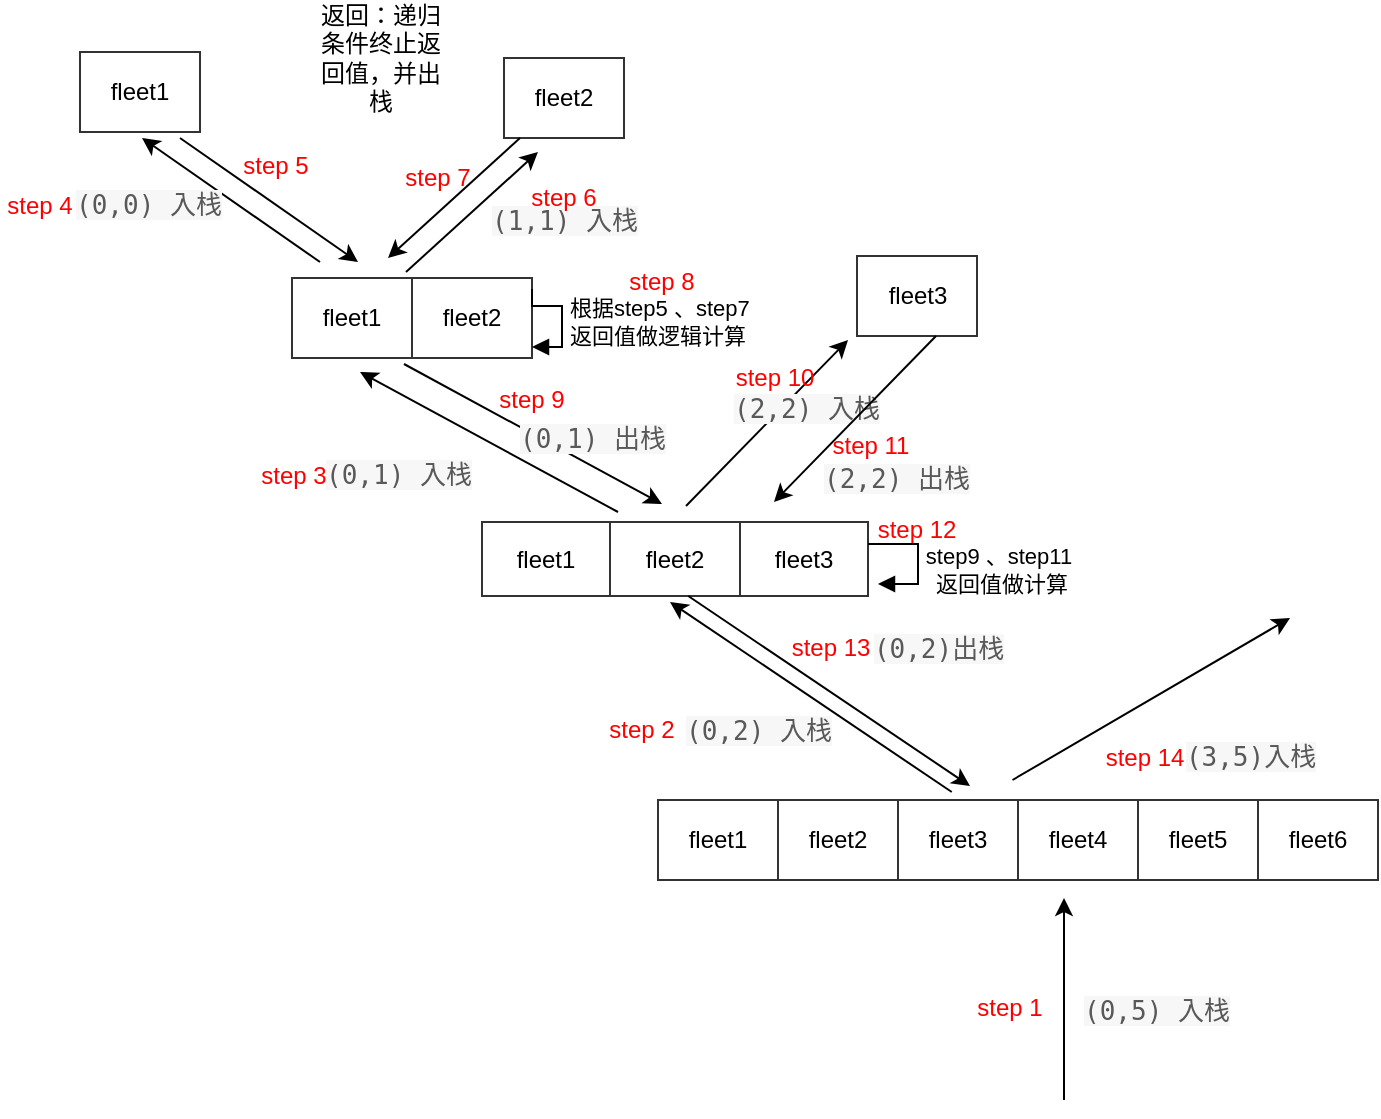 <mxfile version="13.6.3" type="github">
  <diagram id="Q27-jhYSoCZHdXZTkkZn" name="第 1 页">
    <mxGraphModel dx="946" dy="591" grid="0" gridSize="10" guides="1" tooltips="1" connect="1" arrows="1" fold="1" page="1" pageScale="1" pageWidth="1920" pageHeight="2200" math="0" shadow="0">
      <root>
        <mxCell id="0" />
        <mxCell id="1" parent="0" />
        <mxCell id="Pagb_1e_iWBXcoNiZ67y-1" value="" style="endArrow=classic;html=1;exitX=0.408;exitY=-0.1;exitDx=0;exitDy=0;exitPerimeter=0;" edge="1" parent="1" source="Pagb_1e_iWBXcoNiZ67y-3">
          <mxGeometry width="50" height="50" relative="1" as="geometry">
            <mxPoint x="636" y="1926" as="sourcePoint" />
            <mxPoint x="470" y="1834" as="targetPoint" />
          </mxGeometry>
        </mxCell>
        <mxCell id="Pagb_1e_iWBXcoNiZ67y-2" value="" style="shape=table;html=1;whiteSpace=wrap;startSize=0;container=1;collapsible=0;childLayout=tableLayout;strokeColor=#333333;" vertex="1" parent="1">
          <mxGeometry x="464" y="1933" width="360" height="40" as="geometry" />
        </mxCell>
        <mxCell id="Pagb_1e_iWBXcoNiZ67y-3" style="shape=partialRectangle;html=1;whiteSpace=wrap;collapsible=0;dropTarget=0;pointerEvents=0;fillColor=none;top=0;left=0;bottom=0;right=0;points=[[0,0.5],[1,0.5]];portConstraint=eastwest;" vertex="1" parent="Pagb_1e_iWBXcoNiZ67y-2">
          <mxGeometry width="360" height="40" as="geometry" />
        </mxCell>
        <mxCell id="Pagb_1e_iWBXcoNiZ67y-4" value="fleet1" style="shape=partialRectangle;html=1;whiteSpace=wrap;connectable=0;fillColor=none;top=0;left=0;bottom=0;right=0;overflow=hidden;" vertex="1" parent="Pagb_1e_iWBXcoNiZ67y-3">
          <mxGeometry width="60" height="40" as="geometry" />
        </mxCell>
        <mxCell id="Pagb_1e_iWBXcoNiZ67y-5" value="fleet2" style="shape=partialRectangle;html=1;whiteSpace=wrap;connectable=0;fillColor=none;top=0;left=0;bottom=0;right=0;overflow=hidden;" vertex="1" parent="Pagb_1e_iWBXcoNiZ67y-3">
          <mxGeometry x="60" width="60" height="40" as="geometry" />
        </mxCell>
        <mxCell id="Pagb_1e_iWBXcoNiZ67y-6" value="fleet3" style="shape=partialRectangle;html=1;whiteSpace=wrap;connectable=0;fillColor=none;top=0;left=0;bottom=0;right=0;overflow=hidden;" vertex="1" parent="Pagb_1e_iWBXcoNiZ67y-3">
          <mxGeometry x="120" width="60" height="40" as="geometry" />
        </mxCell>
        <mxCell id="Pagb_1e_iWBXcoNiZ67y-7" value="fleet4" style="shape=partialRectangle;html=1;whiteSpace=wrap;connectable=0;fillColor=none;top=0;left=0;bottom=0;right=0;overflow=hidden;" vertex="1" parent="Pagb_1e_iWBXcoNiZ67y-3">
          <mxGeometry x="180" width="60" height="40" as="geometry" />
        </mxCell>
        <mxCell id="Pagb_1e_iWBXcoNiZ67y-8" value="fleet5" style="shape=partialRectangle;html=1;whiteSpace=wrap;connectable=0;fillColor=none;top=0;left=0;bottom=0;right=0;overflow=hidden;" vertex="1" parent="Pagb_1e_iWBXcoNiZ67y-3">
          <mxGeometry x="240" width="60" height="40" as="geometry" />
        </mxCell>
        <mxCell id="Pagb_1e_iWBXcoNiZ67y-9" value="fleet6" style="shape=partialRectangle;html=1;whiteSpace=wrap;connectable=0;fillColor=none;top=0;left=0;bottom=0;right=0;overflow=hidden;" vertex="1" parent="Pagb_1e_iWBXcoNiZ67y-3">
          <mxGeometry x="300" width="60" height="40" as="geometry" />
        </mxCell>
        <mxCell id="Pagb_1e_iWBXcoNiZ67y-10" value="&lt;span style=&quot;color: rgb(89 , 89 , 89) ; font-family: monospace ; font-size: 13px ; text-align: justify ; background-color: rgb(247 , 247 , 247)&quot;&gt;(0,5) 入栈&lt;/span&gt;" style="text;html=1;align=center;verticalAlign=middle;resizable=0;points=[];autosize=1;" vertex="1" parent="1">
          <mxGeometry x="671" y="2029" width="83" height="18" as="geometry" />
        </mxCell>
        <mxCell id="Pagb_1e_iWBXcoNiZ67y-11" value="" style="endArrow=classic;html=1;" edge="1" parent="1">
          <mxGeometry width="50" height="50" relative="1" as="geometry">
            <mxPoint x="667" y="2083" as="sourcePoint" />
            <mxPoint x="667" y="1982" as="targetPoint" />
          </mxGeometry>
        </mxCell>
        <mxCell id="Pagb_1e_iWBXcoNiZ67y-12" value="&lt;span style=&quot;color: rgb(89 , 89 , 89) ; font-family: monospace ; font-size: 13px ; text-align: justify ; background-color: rgb(247 , 247 , 247)&quot;&gt;(0,2) 入栈&lt;/span&gt;" style="text;html=1;align=center;verticalAlign=middle;resizable=0;points=[];autosize=1;" vertex="1" parent="1">
          <mxGeometry x="472" y="1889" width="83" height="18" as="geometry" />
        </mxCell>
        <mxCell id="Pagb_1e_iWBXcoNiZ67y-13" value="" style="shape=table;html=1;whiteSpace=wrap;startSize=0;container=1;collapsible=0;childLayout=tableLayout;strokeColor=#333333;" vertex="1" parent="1">
          <mxGeometry x="376" y="1794" width="193" height="37" as="geometry" />
        </mxCell>
        <mxCell id="Pagb_1e_iWBXcoNiZ67y-14" value="" style="shape=partialRectangle;html=1;whiteSpace=wrap;collapsible=0;dropTarget=0;pointerEvents=0;fillColor=none;top=0;left=0;bottom=0;right=0;points=[[0,0.5],[1,0.5]];portConstraint=eastwest;" vertex="1" parent="Pagb_1e_iWBXcoNiZ67y-13">
          <mxGeometry width="193" height="37" as="geometry" />
        </mxCell>
        <mxCell id="Pagb_1e_iWBXcoNiZ67y-15" value="fleet1" style="shape=partialRectangle;html=1;whiteSpace=wrap;connectable=0;fillColor=none;top=0;left=0;bottom=0;right=0;overflow=hidden;" vertex="1" parent="Pagb_1e_iWBXcoNiZ67y-14">
          <mxGeometry width="64" height="37" as="geometry" />
        </mxCell>
        <mxCell id="Pagb_1e_iWBXcoNiZ67y-16" value="fleet2" style="shape=partialRectangle;html=1;whiteSpace=wrap;connectable=0;fillColor=none;top=0;left=0;bottom=0;right=0;overflow=hidden;" vertex="1" parent="Pagb_1e_iWBXcoNiZ67y-14">
          <mxGeometry x="64" width="65" height="37" as="geometry" />
        </mxCell>
        <mxCell id="Pagb_1e_iWBXcoNiZ67y-17" value="&lt;span&gt;fleet3&lt;/span&gt;" style="shape=partialRectangle;html=1;whiteSpace=wrap;connectable=0;fillColor=none;top=0;left=0;bottom=0;right=0;overflow=hidden;" vertex="1" parent="Pagb_1e_iWBXcoNiZ67y-14">
          <mxGeometry x="129" width="64" height="37" as="geometry" />
        </mxCell>
        <mxCell id="Pagb_1e_iWBXcoNiZ67y-18" value="" style="endArrow=classic;html=1;" edge="1" parent="1">
          <mxGeometry width="50" height="50" relative="1" as="geometry">
            <mxPoint x="444" y="1789" as="sourcePoint" />
            <mxPoint x="315" y="1719" as="targetPoint" />
          </mxGeometry>
        </mxCell>
        <mxCell id="Pagb_1e_iWBXcoNiZ67y-19" value="&lt;span style=&quot;color: rgb(89 , 89 , 89) ; font-family: monospace ; font-size: 13px ; text-align: justify ; background-color: rgb(247 , 247 , 247)&quot;&gt;(0,1) 入栈&lt;/span&gt;" style="text;html=1;align=center;verticalAlign=middle;resizable=0;points=[];autosize=1;" vertex="1" parent="1">
          <mxGeometry x="292.5" y="1761" width="83" height="18" as="geometry" />
        </mxCell>
        <mxCell id="Pagb_1e_iWBXcoNiZ67y-20" value="" style="shape=table;html=1;whiteSpace=wrap;startSize=0;container=1;collapsible=0;childLayout=tableLayout;strokeColor=#333333;" vertex="1" parent="1">
          <mxGeometry x="281" y="1672" width="120" height="40" as="geometry" />
        </mxCell>
        <mxCell id="Pagb_1e_iWBXcoNiZ67y-21" value="" style="shape=partialRectangle;html=1;whiteSpace=wrap;collapsible=0;dropTarget=0;pointerEvents=0;fillColor=none;top=0;left=0;bottom=0;right=0;points=[[0,0.5],[1,0.5]];portConstraint=eastwest;" vertex="1" parent="Pagb_1e_iWBXcoNiZ67y-20">
          <mxGeometry width="120" height="40" as="geometry" />
        </mxCell>
        <mxCell id="Pagb_1e_iWBXcoNiZ67y-22" value="fleet1" style="shape=partialRectangle;html=1;whiteSpace=wrap;connectable=0;fillColor=none;top=0;left=0;bottom=0;right=0;overflow=hidden;" vertex="1" parent="Pagb_1e_iWBXcoNiZ67y-21">
          <mxGeometry width="60" height="40" as="geometry" />
        </mxCell>
        <mxCell id="Pagb_1e_iWBXcoNiZ67y-23" value="fleet2" style="shape=partialRectangle;html=1;whiteSpace=wrap;connectable=0;fillColor=none;top=0;left=0;bottom=0;right=0;overflow=hidden;" vertex="1" parent="Pagb_1e_iWBXcoNiZ67y-21">
          <mxGeometry x="60" width="60" height="40" as="geometry" />
        </mxCell>
        <mxCell id="Pagb_1e_iWBXcoNiZ67y-24" value="" style="endArrow=classic;html=1;" edge="1" parent="1">
          <mxGeometry width="50" height="50" relative="1" as="geometry">
            <mxPoint x="295" y="1664" as="sourcePoint" />
            <mxPoint x="206" y="1602" as="targetPoint" />
          </mxGeometry>
        </mxCell>
        <mxCell id="Pagb_1e_iWBXcoNiZ67y-25" value="&lt;span style=&quot;color: rgb(89 , 89 , 89) ; font-family: monospace ; font-size: 13px ; text-align: justify ; background-color: rgb(247 , 247 , 247)&quot;&gt;(0,0) 入栈&lt;/span&gt;" style="text;html=1;align=center;verticalAlign=middle;resizable=0;points=[];autosize=1;" vertex="1" parent="1">
          <mxGeometry x="167" y="1626" width="83" height="18" as="geometry" />
        </mxCell>
        <mxCell id="Pagb_1e_iWBXcoNiZ67y-26" value="" style="endArrow=classic;html=1;" edge="1" parent="1">
          <mxGeometry width="50" height="50" relative="1" as="geometry">
            <mxPoint x="338" y="1669" as="sourcePoint" />
            <mxPoint x="404" y="1609" as="targetPoint" />
          </mxGeometry>
        </mxCell>
        <mxCell id="Pagb_1e_iWBXcoNiZ67y-27" value="" style="shape=table;html=1;whiteSpace=wrap;startSize=0;container=1;collapsible=0;childLayout=tableLayout;strokeColor=#333333;" vertex="1" parent="1">
          <mxGeometry x="387" y="1562" width="60" height="40" as="geometry" />
        </mxCell>
        <mxCell id="Pagb_1e_iWBXcoNiZ67y-28" value="" style="shape=partialRectangle;html=1;whiteSpace=wrap;collapsible=0;dropTarget=0;pointerEvents=0;fillColor=none;top=0;left=0;bottom=0;right=0;points=[[0,0.5],[1,0.5]];portConstraint=eastwest;" vertex="1" parent="Pagb_1e_iWBXcoNiZ67y-27">
          <mxGeometry width="60" height="40" as="geometry" />
        </mxCell>
        <mxCell id="Pagb_1e_iWBXcoNiZ67y-29" value="fleet2" style="shape=partialRectangle;html=1;whiteSpace=wrap;connectable=0;fillColor=none;top=0;left=0;bottom=0;right=0;overflow=hidden;" vertex="1" parent="Pagb_1e_iWBXcoNiZ67y-28">
          <mxGeometry width="60" height="40" as="geometry" />
        </mxCell>
        <mxCell id="Pagb_1e_iWBXcoNiZ67y-30" value="&lt;span style=&quot;color: rgb(89 , 89 , 89) ; font-family: monospace ; font-size: 13px ; text-align: justify ; background-color: rgb(247 , 247 , 247)&quot;&gt;(1,1) 入栈&lt;/span&gt;" style="text;html=1;align=center;verticalAlign=middle;resizable=0;points=[];autosize=1;" vertex="1" parent="1">
          <mxGeometry x="375.5" y="1634" width="83" height="18" as="geometry" />
        </mxCell>
        <mxCell id="Pagb_1e_iWBXcoNiZ67y-31" value="&lt;font color=&quot;#ff0000&quot;&gt;step 1&lt;/font&gt;" style="text;html=1;strokeColor=none;fillColor=none;align=center;verticalAlign=middle;whiteSpace=wrap;rounded=0;" vertex="1" parent="1">
          <mxGeometry x="620" y="2027" width="40" height="20" as="geometry" />
        </mxCell>
        <mxCell id="Pagb_1e_iWBXcoNiZ67y-32" value="&lt;font color=&quot;#ff0000&quot;&gt;step 2&lt;/font&gt;" style="text;html=1;strokeColor=none;fillColor=none;align=center;verticalAlign=middle;whiteSpace=wrap;rounded=0;" vertex="1" parent="1">
          <mxGeometry x="435.75" y="1888" width="40" height="20" as="geometry" />
        </mxCell>
        <mxCell id="Pagb_1e_iWBXcoNiZ67y-33" value="&lt;font color=&quot;#ff0000&quot;&gt;step 3&lt;/font&gt;" style="text;html=1;strokeColor=none;fillColor=none;align=center;verticalAlign=middle;whiteSpace=wrap;rounded=0;" vertex="1" parent="1">
          <mxGeometry x="262" y="1761" width="40" height="20" as="geometry" />
        </mxCell>
        <mxCell id="Pagb_1e_iWBXcoNiZ67y-34" value="&lt;font color=&quot;#ff0000&quot;&gt;step 4&lt;/font&gt;" style="text;html=1;strokeColor=none;fillColor=none;align=center;verticalAlign=middle;whiteSpace=wrap;rounded=0;" vertex="1" parent="1">
          <mxGeometry x="135" y="1626" width="40" height="20" as="geometry" />
        </mxCell>
        <mxCell id="Pagb_1e_iWBXcoNiZ67y-35" value="&lt;font color=&quot;#ff0000&quot;&gt;step 6&lt;/font&gt;" style="text;html=1;strokeColor=none;fillColor=none;align=center;verticalAlign=middle;whiteSpace=wrap;rounded=0;" vertex="1" parent="1">
          <mxGeometry x="397" y="1622" width="40" height="20" as="geometry" />
        </mxCell>
        <mxCell id="Pagb_1e_iWBXcoNiZ67y-36" value="根据step5 、step7 &lt;br&gt;返回值做逻辑计算" style="edgeStyle=orthogonalEdgeStyle;html=1;align=left;spacingLeft=2;endArrow=block;rounded=0;" edge="1" parent="1">
          <mxGeometry x="0.075" relative="1" as="geometry">
            <mxPoint x="401" y="1677.5" as="sourcePoint" />
            <Array as="points">
              <mxPoint x="401" y="1686" />
              <mxPoint x="416" y="1686" />
              <mxPoint x="416" y="1707" />
            </Array>
            <mxPoint x="401" y="1706.5" as="targetPoint" />
            <mxPoint as="offset" />
          </mxGeometry>
        </mxCell>
        <mxCell id="Pagb_1e_iWBXcoNiZ67y-37" value="" style="endArrow=classic;html=1;" edge="1" parent="1">
          <mxGeometry width="50" height="50" relative="1" as="geometry">
            <mxPoint x="225" y="1602" as="sourcePoint" />
            <mxPoint x="314" y="1664" as="targetPoint" />
          </mxGeometry>
        </mxCell>
        <mxCell id="Pagb_1e_iWBXcoNiZ67y-38" value="&lt;font color=&quot;#ff0000&quot;&gt;step 5&lt;/font&gt;" style="text;html=1;strokeColor=none;fillColor=none;align=center;verticalAlign=middle;whiteSpace=wrap;rounded=0;" vertex="1" parent="1">
          <mxGeometry x="253" y="1606" width="40" height="20" as="geometry" />
        </mxCell>
        <mxCell id="Pagb_1e_iWBXcoNiZ67y-39" value="" style="shape=table;html=1;whiteSpace=wrap;startSize=0;container=1;collapsible=0;childLayout=tableLayout;strokeColor=#333333;" vertex="1" parent="1">
          <mxGeometry x="175" y="1559" width="60" height="40" as="geometry" />
        </mxCell>
        <mxCell id="Pagb_1e_iWBXcoNiZ67y-40" value="" style="shape=partialRectangle;html=1;whiteSpace=wrap;collapsible=0;dropTarget=0;pointerEvents=0;fillColor=none;top=0;left=0;bottom=0;right=0;points=[[0,0.5],[1,0.5]];portConstraint=eastwest;" vertex="1" parent="Pagb_1e_iWBXcoNiZ67y-39">
          <mxGeometry width="60" height="40" as="geometry" />
        </mxCell>
        <mxCell id="Pagb_1e_iWBXcoNiZ67y-41" value="fleet1" style="shape=partialRectangle;html=1;whiteSpace=wrap;connectable=0;fillColor=none;top=0;left=0;bottom=0;right=0;overflow=hidden;" vertex="1" parent="Pagb_1e_iWBXcoNiZ67y-40">
          <mxGeometry width="60" height="40" as="geometry" />
        </mxCell>
        <mxCell id="Pagb_1e_iWBXcoNiZ67y-42" value="返回：递归条件终止返回值，并出栈" style="text;html=1;strokeColor=none;fillColor=none;align=center;verticalAlign=middle;whiteSpace=wrap;rounded=0;" vertex="1" parent="1">
          <mxGeometry x="293" y="1552" width="65" height="20" as="geometry" />
        </mxCell>
        <mxCell id="Pagb_1e_iWBXcoNiZ67y-43" value="" style="endArrow=classic;html=1;" edge="1" parent="1">
          <mxGeometry width="50" height="50" relative="1" as="geometry">
            <mxPoint x="395" y="1602" as="sourcePoint" />
            <mxPoint x="329" y="1662" as="targetPoint" />
          </mxGeometry>
        </mxCell>
        <mxCell id="Pagb_1e_iWBXcoNiZ67y-44" value="&lt;font color=&quot;#ff0000&quot;&gt;step 7&lt;/font&gt;" style="text;html=1;strokeColor=none;fillColor=none;align=center;verticalAlign=middle;whiteSpace=wrap;rounded=0;" vertex="1" parent="1">
          <mxGeometry x="333.5" y="1612" width="40" height="20" as="geometry" />
        </mxCell>
        <mxCell id="Pagb_1e_iWBXcoNiZ67y-45" value="&lt;font color=&quot;#ff0000&quot;&gt;step 8&lt;/font&gt;" style="text;html=1;strokeColor=none;fillColor=none;align=center;verticalAlign=middle;whiteSpace=wrap;rounded=0;" vertex="1" parent="1">
          <mxGeometry x="446" y="1664" width="40" height="20" as="geometry" />
        </mxCell>
        <mxCell id="Pagb_1e_iWBXcoNiZ67y-46" value="" style="endArrow=classic;html=1;" edge="1" parent="1">
          <mxGeometry width="50" height="50" relative="1" as="geometry">
            <mxPoint x="337" y="1715" as="sourcePoint" />
            <mxPoint x="466" y="1785" as="targetPoint" />
          </mxGeometry>
        </mxCell>
        <mxCell id="Pagb_1e_iWBXcoNiZ67y-47" value="&lt;font color=&quot;#ff0000&quot;&gt;step 9&lt;/font&gt;" style="text;html=1;strokeColor=none;fillColor=none;align=center;verticalAlign=middle;whiteSpace=wrap;rounded=0;" vertex="1" parent="1">
          <mxGeometry x="381" y="1723" width="40" height="20" as="geometry" />
        </mxCell>
        <mxCell id="Pagb_1e_iWBXcoNiZ67y-48" value="&lt;span style=&quot;color: rgb(89 , 89 , 89) ; font-family: monospace ; font-size: 13px ; text-align: justify ; background-color: rgb(247 , 247 , 247)&quot;&gt;(0,1) 出栈&lt;/span&gt;" style="text;html=1;align=center;verticalAlign=middle;resizable=0;points=[];autosize=1;" vertex="1" parent="1">
          <mxGeometry x="389" y="1743" width="83" height="18" as="geometry" />
        </mxCell>
        <mxCell id="Pagb_1e_iWBXcoNiZ67y-49" value="" style="endArrow=classic;html=1;" edge="1" parent="1">
          <mxGeometry width="50" height="50" relative="1" as="geometry">
            <mxPoint x="478" y="1786" as="sourcePoint" />
            <mxPoint x="559" y="1703" as="targetPoint" />
          </mxGeometry>
        </mxCell>
        <mxCell id="Pagb_1e_iWBXcoNiZ67y-50" value="&lt;font color=&quot;#ff0000&quot;&gt;step 10&lt;/font&gt;" style="text;html=1;strokeColor=none;fillColor=none;align=center;verticalAlign=middle;whiteSpace=wrap;rounded=0;" vertex="1" parent="1">
          <mxGeometry x="493" y="1712" width="59" height="20" as="geometry" />
        </mxCell>
        <mxCell id="Pagb_1e_iWBXcoNiZ67y-51" value="&lt;span style=&quot;color: rgb(89 , 89 , 89) ; font-family: monospace ; font-size: 13px ; text-align: justify ; background-color: rgb(247 , 247 , 247)&quot;&gt;(2,2) 入栈&lt;/span&gt;" style="text;html=1;align=center;verticalAlign=middle;resizable=0;points=[];autosize=1;" vertex="1" parent="1">
          <mxGeometry x="496" y="1728" width="83" height="18" as="geometry" />
        </mxCell>
        <mxCell id="Pagb_1e_iWBXcoNiZ67y-52" value="" style="shape=table;html=1;whiteSpace=wrap;startSize=0;container=1;collapsible=0;childLayout=tableLayout;strokeColor=#333333;" vertex="1" parent="1">
          <mxGeometry x="563.5" y="1661" width="60" height="40" as="geometry" />
        </mxCell>
        <mxCell id="Pagb_1e_iWBXcoNiZ67y-53" value="" style="shape=partialRectangle;html=1;whiteSpace=wrap;collapsible=0;dropTarget=0;pointerEvents=0;fillColor=none;top=0;left=0;bottom=0;right=0;points=[[0,0.5],[1,0.5]];portConstraint=eastwest;" vertex="1" parent="Pagb_1e_iWBXcoNiZ67y-52">
          <mxGeometry width="60" height="40" as="geometry" />
        </mxCell>
        <mxCell id="Pagb_1e_iWBXcoNiZ67y-54" value="fleet3" style="shape=partialRectangle;html=1;whiteSpace=wrap;connectable=0;fillColor=none;top=0;left=0;bottom=0;right=0;overflow=hidden;" vertex="1" parent="Pagb_1e_iWBXcoNiZ67y-53">
          <mxGeometry width="60" height="40" as="geometry" />
        </mxCell>
        <mxCell id="Pagb_1e_iWBXcoNiZ67y-55" value="" style="endArrow=classic;html=1;" edge="1" parent="1">
          <mxGeometry width="50" height="50" relative="1" as="geometry">
            <mxPoint x="603" y="1701" as="sourcePoint" />
            <mxPoint x="522" y="1784" as="targetPoint" />
          </mxGeometry>
        </mxCell>
        <mxCell id="Pagb_1e_iWBXcoNiZ67y-56" value="&lt;font color=&quot;#ff0000&quot;&gt;step 11&lt;/font&gt;" style="text;html=1;strokeColor=none;fillColor=none;align=center;verticalAlign=middle;whiteSpace=wrap;rounded=0;" vertex="1" parent="1">
          <mxGeometry x="541" y="1746" width="59" height="20" as="geometry" />
        </mxCell>
        <mxCell id="Pagb_1e_iWBXcoNiZ67y-57" value="&lt;span style=&quot;color: rgb(89 , 89 , 89) ; font-family: monospace ; font-size: 13px ; text-align: justify ; background-color: rgb(247 , 247 , 247)&quot;&gt;(2,2) 出栈&lt;/span&gt;" style="text;html=1;align=center;verticalAlign=middle;resizable=0;points=[];autosize=1;" vertex="1" parent="1">
          <mxGeometry x="541" y="1763" width="83" height="18" as="geometry" />
        </mxCell>
        <mxCell id="Pagb_1e_iWBXcoNiZ67y-58" value="&amp;nbsp;" style="edgeStyle=orthogonalEdgeStyle;html=1;align=left;spacingLeft=2;endArrow=block;rounded=0;entryX=1;entryY=0;" edge="1" parent="1">
          <mxGeometry relative="1" as="geometry">
            <mxPoint x="569" y="1805" as="sourcePoint" />
            <Array as="points">
              <mxPoint x="594" y="1805" />
            </Array>
            <mxPoint x="574" y="1825" as="targetPoint" />
          </mxGeometry>
        </mxCell>
        <mxCell id="Pagb_1e_iWBXcoNiZ67y-59" value="step9 、step11&lt;br&gt;&amp;nbsp;返回值做计算" style="edgeLabel;html=1;align=center;verticalAlign=middle;resizable=0;points=[];" vertex="1" connectable="0" parent="Pagb_1e_iWBXcoNiZ67y-58">
          <mxGeometry x="-0.231" y="-9" relative="1" as="geometry">
            <mxPoint x="49" y="13" as="offset" />
          </mxGeometry>
        </mxCell>
        <mxCell id="Pagb_1e_iWBXcoNiZ67y-60" value="&lt;font color=&quot;#ff0000&quot;&gt;step 12&lt;/font&gt;" style="text;html=1;strokeColor=none;fillColor=none;align=center;verticalAlign=middle;whiteSpace=wrap;rounded=0;" vertex="1" parent="1">
          <mxGeometry x="564" y="1788" width="59" height="20" as="geometry" />
        </mxCell>
        <mxCell id="Pagb_1e_iWBXcoNiZ67y-61" value="" style="endArrow=classic;html=1;exitX=0.408;exitY=-0.1;exitDx=0;exitDy=0;exitPerimeter=0;" edge="1" parent="1">
          <mxGeometry width="50" height="50" relative="1" as="geometry">
            <mxPoint x="479.12" y="1831" as="sourcePoint" />
            <mxPoint x="620" y="1926" as="targetPoint" />
          </mxGeometry>
        </mxCell>
        <mxCell id="Pagb_1e_iWBXcoNiZ67y-62" value="&lt;span style=&quot;color: rgb(89 , 89 , 89) ; font-family: monospace ; font-size: 13px ; text-align: justify ; background-color: rgb(247 , 247 , 247)&quot;&gt;(0,2)出栈&lt;/span&gt;" style="text;html=1;align=center;verticalAlign=middle;resizable=0;points=[];autosize=1;" vertex="1" parent="1">
          <mxGeometry x="566.25" y="1848" width="75" height="18" as="geometry" />
        </mxCell>
        <mxCell id="Pagb_1e_iWBXcoNiZ67y-63" value="&lt;font color=&quot;#ff0000&quot;&gt;step 13&lt;/font&gt;" style="text;html=1;strokeColor=none;fillColor=none;align=center;verticalAlign=middle;whiteSpace=wrap;rounded=0;" vertex="1" parent="1">
          <mxGeometry x="526" y="1847" width="49" height="20" as="geometry" />
        </mxCell>
        <mxCell id="Pagb_1e_iWBXcoNiZ67y-64" value="" style="endArrow=classic;html=1;" edge="1" parent="1">
          <mxGeometry width="50" height="50" relative="1" as="geometry">
            <mxPoint x="641.25" y="1923" as="sourcePoint" />
            <mxPoint x="780" y="1842" as="targetPoint" />
          </mxGeometry>
        </mxCell>
        <mxCell id="Pagb_1e_iWBXcoNiZ67y-65" value="&lt;span style=&quot;color: rgb(89 , 89 , 89) ; font-family: monospace ; font-size: 13px ; text-align: justify ; background-color: rgb(247 , 247 , 247)&quot;&gt;(3,5)入栈&lt;/span&gt;" style="text;html=1;align=center;verticalAlign=middle;resizable=0;points=[];autosize=1;" vertex="1" parent="1">
          <mxGeometry x="722" y="1902" width="75" height="18" as="geometry" />
        </mxCell>
        <mxCell id="Pagb_1e_iWBXcoNiZ67y-66" value="&lt;font color=&quot;#ff0000&quot;&gt;step 14&lt;/font&gt;" style="text;html=1;strokeColor=none;fillColor=none;align=center;verticalAlign=middle;whiteSpace=wrap;rounded=0;" vertex="1" parent="1">
          <mxGeometry x="683" y="1902" width="49" height="20" as="geometry" />
        </mxCell>
      </root>
    </mxGraphModel>
  </diagram>
</mxfile>
